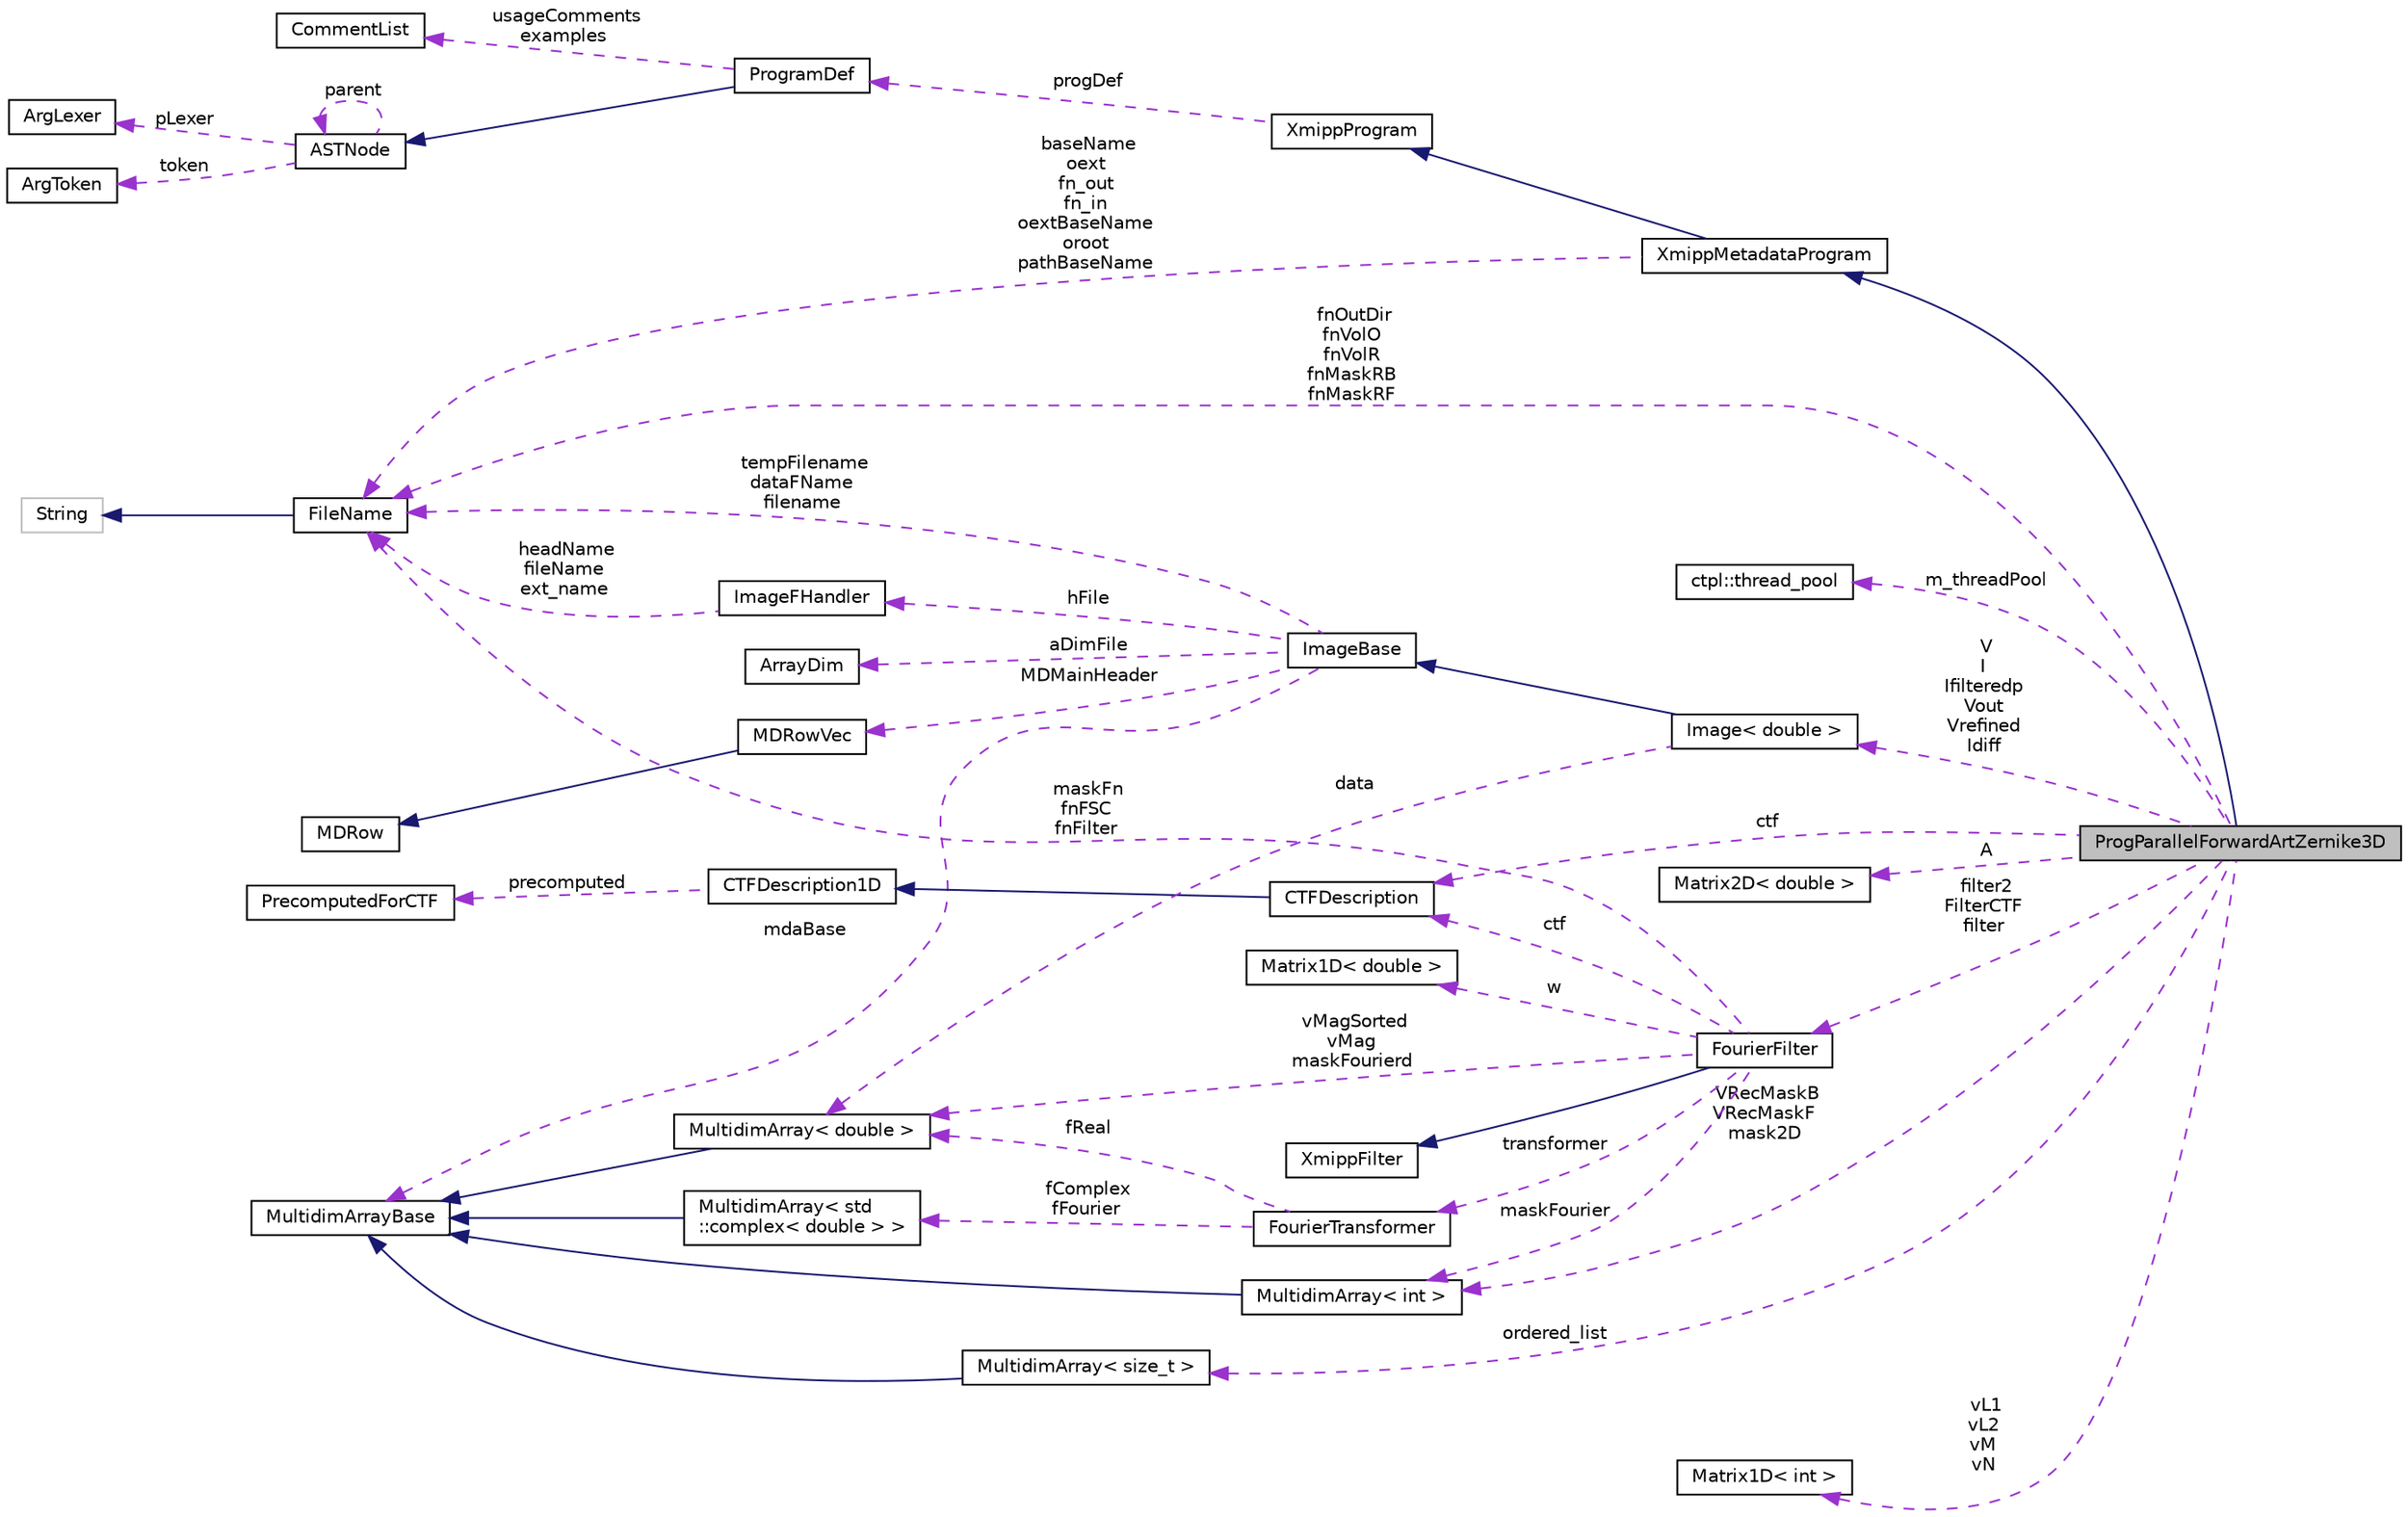 digraph "ProgParallelForwardArtZernike3D"
{
  edge [fontname="Helvetica",fontsize="10",labelfontname="Helvetica",labelfontsize="10"];
  node [fontname="Helvetica",fontsize="10",shape=record];
  rankdir="LR";
  Node3 [label="ProgParallelForwardArtZernike3D",height=0.2,width=0.4,color="black", fillcolor="grey75", style="filled", fontcolor="black"];
  Node4 -> Node3 [dir="back",color="midnightblue",fontsize="10",style="solid",fontname="Helvetica"];
  Node4 [label="XmippMetadataProgram",height=0.2,width=0.4,color="black", fillcolor="white", style="filled",URL="$classXmippMetadataProgram.html"];
  Node5 -> Node4 [dir="back",color="midnightblue",fontsize="10",style="solid",fontname="Helvetica"];
  Node5 [label="XmippProgram",height=0.2,width=0.4,color="black", fillcolor="white", style="filled",URL="$classXmippProgram.html"];
  Node6 -> Node5 [dir="back",color="darkorchid3",fontsize="10",style="dashed",label=" progDef" ,fontname="Helvetica"];
  Node6 [label="ProgramDef",height=0.2,width=0.4,color="black", fillcolor="white", style="filled",URL="$classProgramDef.html"];
  Node7 -> Node6 [dir="back",color="midnightblue",fontsize="10",style="solid",fontname="Helvetica"];
  Node7 [label="ASTNode",height=0.2,width=0.4,color="black", fillcolor="white", style="filled",URL="$classASTNode.html"];
  Node8 -> Node7 [dir="back",color="darkorchid3",fontsize="10",style="dashed",label=" token" ,fontname="Helvetica"];
  Node8 [label="ArgToken",height=0.2,width=0.4,color="black", fillcolor="white", style="filled",URL="$classArgToken.html"];
  Node9 -> Node7 [dir="back",color="darkorchid3",fontsize="10",style="dashed",label=" pLexer" ,fontname="Helvetica"];
  Node9 [label="ArgLexer",height=0.2,width=0.4,color="black", fillcolor="white", style="filled",URL="$classArgLexer.html"];
  Node7 -> Node7 [dir="back",color="darkorchid3",fontsize="10",style="dashed",label=" parent" ,fontname="Helvetica"];
  Node10 -> Node6 [dir="back",color="darkorchid3",fontsize="10",style="dashed",label=" usageComments\nexamples" ,fontname="Helvetica"];
  Node10 [label="CommentList",height=0.2,width=0.4,color="black", fillcolor="white", style="filled",URL="$classCommentList.html"];
  Node11 -> Node4 [dir="back",color="darkorchid3",fontsize="10",style="dashed",label=" baseName\noext\nfn_out\nfn_in\noextBaseName\noroot\npathBaseName" ,fontname="Helvetica"];
  Node11 [label="FileName",height=0.2,width=0.4,color="black", fillcolor="white", style="filled",URL="$classFileName.html"];
  Node12 -> Node11 [dir="back",color="midnightblue",fontsize="10",style="solid",fontname="Helvetica"];
  Node12 [label="String",height=0.2,width=0.4,color="grey75", fillcolor="white", style="filled"];
  Node13 -> Node3 [dir="back",color="darkorchid3",fontsize="10",style="dashed",label=" m_threadPool" ,fontname="Helvetica"];
  Node13 [label="ctpl::thread_pool",height=0.2,width=0.4,color="black", fillcolor="white", style="filled",URL="$classctpl_1_1thread__pool.html"];
  Node14 -> Node3 [dir="back",color="darkorchid3",fontsize="10",style="dashed",label=" ordered_list" ,fontname="Helvetica"];
  Node14 [label="MultidimArray\< size_t \>",height=0.2,width=0.4,color="black", fillcolor="white", style="filled",URL="$classMultidimArray.html"];
  Node15 -> Node14 [dir="back",color="midnightblue",fontsize="10",style="solid",fontname="Helvetica"];
  Node15 [label="MultidimArrayBase",height=0.2,width=0.4,color="black", fillcolor="white", style="filled",URL="$classMultidimArrayBase.html"];
  Node16 -> Node3 [dir="back",color="darkorchid3",fontsize="10",style="dashed",label=" ctf" ,fontname="Helvetica"];
  Node16 [label="CTFDescription",height=0.2,width=0.4,color="black", fillcolor="white", style="filled",URL="$classCTFDescription.html"];
  Node17 -> Node16 [dir="back",color="midnightblue",fontsize="10",style="solid",fontname="Helvetica"];
  Node17 [label="CTFDescription1D",height=0.2,width=0.4,color="black", fillcolor="white", style="filled",URL="$classCTFDescription1D.html"];
  Node18 -> Node17 [dir="back",color="darkorchid3",fontsize="10",style="dashed",label=" precomputed" ,fontname="Helvetica"];
  Node18 [label="PrecomputedForCTF",height=0.2,width=0.4,color="black", fillcolor="white", style="filled",URL="$classPrecomputedForCTF.html"];
  Node19 -> Node3 [dir="back",color="darkorchid3",fontsize="10",style="dashed",label=" A" ,fontname="Helvetica"];
  Node19 [label="Matrix2D\< double \>",height=0.2,width=0.4,color="black", fillcolor="white", style="filled",URL="$classMatrix2D.html"];
  Node20 -> Node3 [dir="back",color="darkorchid3",fontsize="10",style="dashed",label=" V\nI\nIfilteredp\nVout\nVrefined\nIdiff" ,fontname="Helvetica"];
  Node20 [label="Image\< double \>",height=0.2,width=0.4,color="black", fillcolor="white", style="filled",URL="$classImage.html"];
  Node21 -> Node20 [dir="back",color="midnightblue",fontsize="10",style="solid",fontname="Helvetica"];
  Node21 [label="ImageBase",height=0.2,width=0.4,color="black", fillcolor="white", style="filled",URL="$classImageBase.html",tooltip="Image base class. "];
  Node15 -> Node21 [dir="back",color="darkorchid3",fontsize="10",style="dashed",label=" mdaBase" ,fontname="Helvetica"];
  Node22 -> Node21 [dir="back",color="darkorchid3",fontsize="10",style="dashed",label=" MDMainHeader" ,fontname="Helvetica"];
  Node22 [label="MDRowVec",height=0.2,width=0.4,color="black", fillcolor="white", style="filled",URL="$classMDRowVec.html"];
  Node23 -> Node22 [dir="back",color="midnightblue",fontsize="10",style="solid",fontname="Helvetica"];
  Node23 [label="MDRow",height=0.2,width=0.4,color="black", fillcolor="white", style="filled",URL="$classMDRow.html"];
  Node24 -> Node21 [dir="back",color="darkorchid3",fontsize="10",style="dashed",label=" hFile" ,fontname="Helvetica"];
  Node24 [label="ImageFHandler",height=0.2,width=0.4,color="black", fillcolor="white", style="filled",URL="$structImageFHandler.html"];
  Node11 -> Node24 [dir="back",color="darkorchid3",fontsize="10",style="dashed",label=" headName\nfileName\next_name" ,fontname="Helvetica"];
  Node25 -> Node21 [dir="back",color="darkorchid3",fontsize="10",style="dashed",label=" aDimFile" ,fontname="Helvetica"];
  Node25 [label="ArrayDim",height=0.2,width=0.4,color="black", fillcolor="white", style="filled",URL="$structArrayDim.html"];
  Node11 -> Node21 [dir="back",color="darkorchid3",fontsize="10",style="dashed",label=" tempFilename\ndataFName\nfilename" ,fontname="Helvetica"];
  Node26 -> Node20 [dir="back",color="darkorchid3",fontsize="10",style="dashed",label=" data" ,fontname="Helvetica"];
  Node26 [label="MultidimArray\< double \>",height=0.2,width=0.4,color="black", fillcolor="white", style="filled",URL="$classMultidimArray.html"];
  Node15 -> Node26 [dir="back",color="midnightblue",fontsize="10",style="solid",fontname="Helvetica"];
  Node27 -> Node3 [dir="back",color="darkorchid3",fontsize="10",style="dashed",label=" VRecMaskB\nVRecMaskF\nmask2D" ,fontname="Helvetica"];
  Node27 [label="MultidimArray\< int \>",height=0.2,width=0.4,color="black", fillcolor="white", style="filled",URL="$classMultidimArray.html"];
  Node15 -> Node27 [dir="back",color="midnightblue",fontsize="10",style="solid",fontname="Helvetica"];
  Node28 -> Node3 [dir="back",color="darkorchid3",fontsize="10",style="dashed",label=" filter2\nFilterCTF\nfilter" ,fontname="Helvetica"];
  Node28 [label="FourierFilter",height=0.2,width=0.4,color="black", fillcolor="white", style="filled",URL="$classFourierFilter.html"];
  Node29 -> Node28 [dir="back",color="midnightblue",fontsize="10",style="solid",fontname="Helvetica"];
  Node29 [label="XmippFilter",height=0.2,width=0.4,color="black", fillcolor="white", style="filled",URL="$classXmippFilter.html"];
  Node30 -> Node28 [dir="back",color="darkorchid3",fontsize="10",style="dashed",label=" transformer" ,fontname="Helvetica"];
  Node30 [label="FourierTransformer",height=0.2,width=0.4,color="black", fillcolor="white", style="filled",URL="$classFourierTransformer.html"];
  Node26 -> Node30 [dir="back",color="darkorchid3",fontsize="10",style="dashed",label=" fReal" ,fontname="Helvetica"];
  Node31 -> Node30 [dir="back",color="darkorchid3",fontsize="10",style="dashed",label=" fComplex\nfFourier" ,fontname="Helvetica"];
  Node31 [label="MultidimArray\< std\l::complex\< double \> \>",height=0.2,width=0.4,color="black", fillcolor="white", style="filled",URL="$classMultidimArray.html"];
  Node15 -> Node31 [dir="back",color="midnightblue",fontsize="10",style="solid",fontname="Helvetica"];
  Node16 -> Node28 [dir="back",color="darkorchid3",fontsize="10",style="dashed",label=" ctf" ,fontname="Helvetica"];
  Node32 -> Node28 [dir="back",color="darkorchid3",fontsize="10",style="dashed",label=" w" ,fontname="Helvetica"];
  Node32 [label="Matrix1D\< double \>",height=0.2,width=0.4,color="black", fillcolor="white", style="filled",URL="$classMatrix1D.html"];
  Node26 -> Node28 [dir="back",color="darkorchid3",fontsize="10",style="dashed",label=" vMagSorted\nvMag\nmaskFourierd" ,fontname="Helvetica"];
  Node27 -> Node28 [dir="back",color="darkorchid3",fontsize="10",style="dashed",label=" maskFourier" ,fontname="Helvetica"];
  Node11 -> Node28 [dir="back",color="darkorchid3",fontsize="10",style="dashed",label=" maskFn\nfnFSC\nfnFilter" ,fontname="Helvetica"];
  Node33 -> Node3 [dir="back",color="darkorchid3",fontsize="10",style="dashed",label=" vL1\nvL2\nvM\nvN" ,fontname="Helvetica"];
  Node33 [label="Matrix1D\< int \>",height=0.2,width=0.4,color="black", fillcolor="white", style="filled",URL="$classMatrix1D.html"];
  Node11 -> Node3 [dir="back",color="darkorchid3",fontsize="10",style="dashed",label=" fnOutDir\nfnVolO\nfnVolR\nfnMaskRB\nfnMaskRF" ,fontname="Helvetica"];
}
